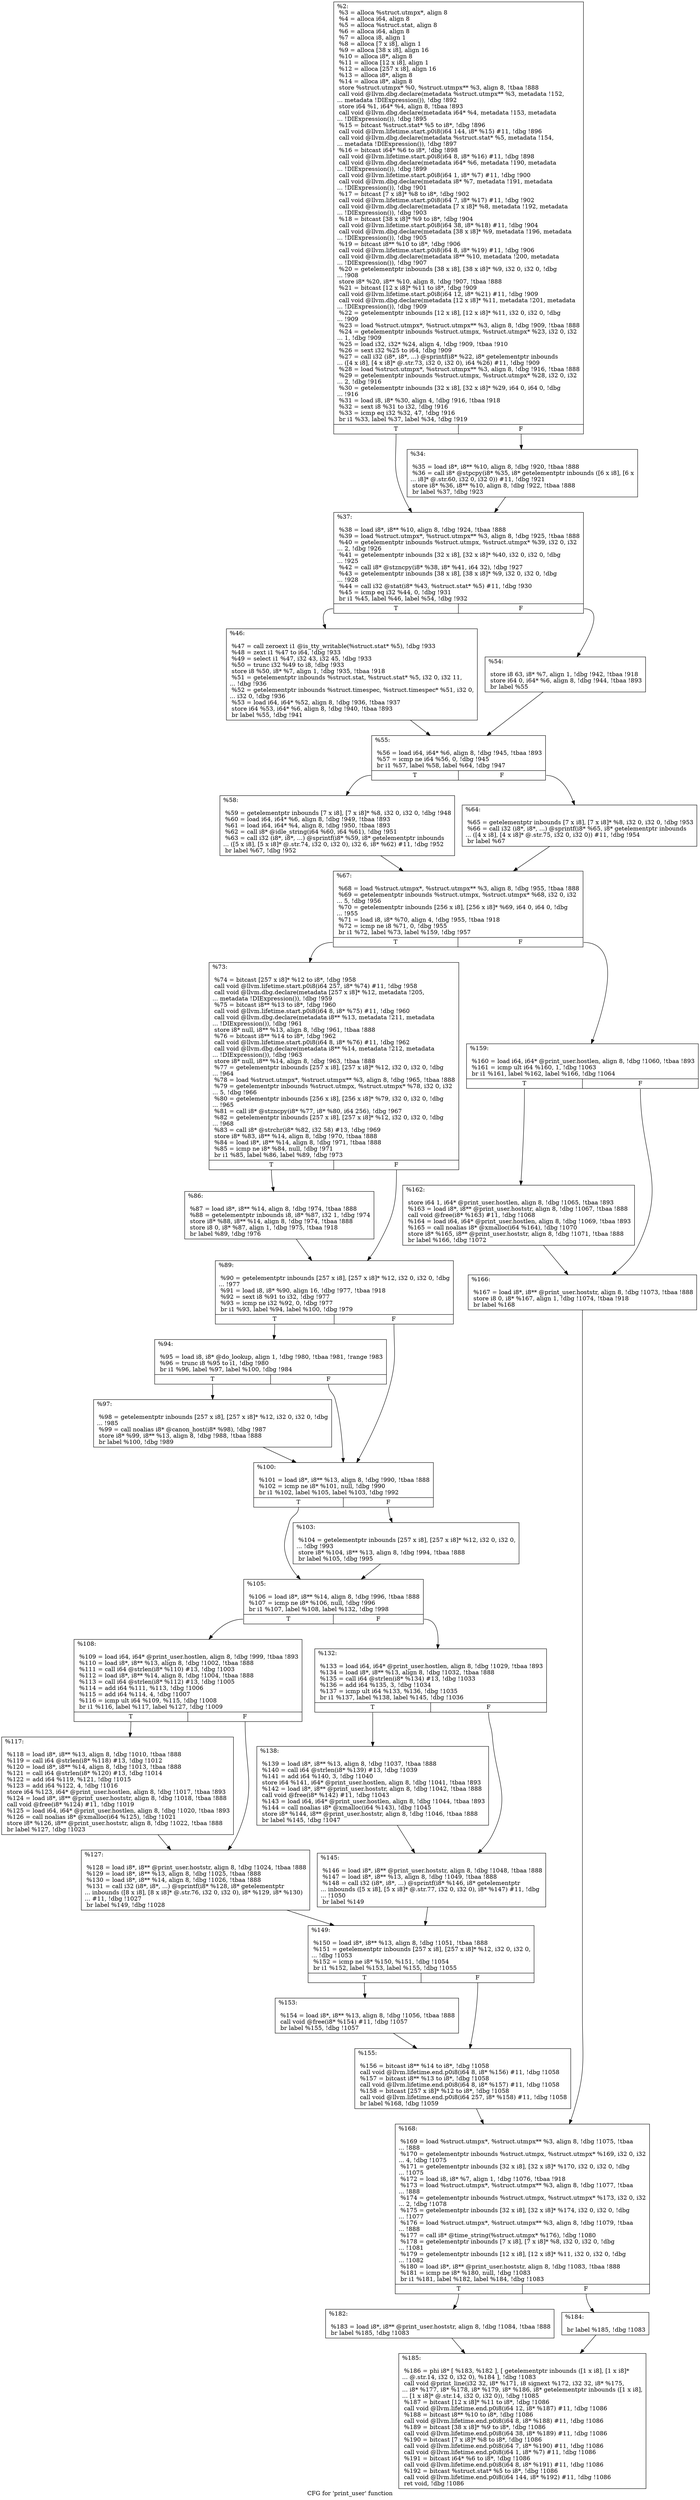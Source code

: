 digraph "CFG for 'print_user' function" {
	label="CFG for 'print_user' function";

	Node0x1009c20 [shape=record,label="{%2:\l  %3 = alloca %struct.utmpx*, align 8\l  %4 = alloca i64, align 8\l  %5 = alloca %struct.stat, align 8\l  %6 = alloca i64, align 8\l  %7 = alloca i8, align 1\l  %8 = alloca [7 x i8], align 1\l  %9 = alloca [38 x i8], align 16\l  %10 = alloca i8*, align 8\l  %11 = alloca [12 x i8], align 1\l  %12 = alloca [257 x i8], align 16\l  %13 = alloca i8*, align 8\l  %14 = alloca i8*, align 8\l  store %struct.utmpx* %0, %struct.utmpx** %3, align 8, !tbaa !888\l  call void @llvm.dbg.declare(metadata %struct.utmpx** %3, metadata !152,\l... metadata !DIExpression()), !dbg !892\l  store i64 %1, i64* %4, align 8, !tbaa !893\l  call void @llvm.dbg.declare(metadata i64* %4, metadata !153, metadata\l... !DIExpression()), !dbg !895\l  %15 = bitcast %struct.stat* %5 to i8*, !dbg !896\l  call void @llvm.lifetime.start.p0i8(i64 144, i8* %15) #11, !dbg !896\l  call void @llvm.dbg.declare(metadata %struct.stat* %5, metadata !154,\l... metadata !DIExpression()), !dbg !897\l  %16 = bitcast i64* %6 to i8*, !dbg !898\l  call void @llvm.lifetime.start.p0i8(i64 8, i8* %16) #11, !dbg !898\l  call void @llvm.dbg.declare(metadata i64* %6, metadata !190, metadata\l... !DIExpression()), !dbg !899\l  call void @llvm.lifetime.start.p0i8(i64 1, i8* %7) #11, !dbg !900\l  call void @llvm.dbg.declare(metadata i8* %7, metadata !191, metadata\l... !DIExpression()), !dbg !901\l  %17 = bitcast [7 x i8]* %8 to i8*, !dbg !902\l  call void @llvm.lifetime.start.p0i8(i64 7, i8* %17) #11, !dbg !902\l  call void @llvm.dbg.declare(metadata [7 x i8]* %8, metadata !192, metadata\l... !DIExpression()), !dbg !903\l  %18 = bitcast [38 x i8]* %9 to i8*, !dbg !904\l  call void @llvm.lifetime.start.p0i8(i64 38, i8* %18) #11, !dbg !904\l  call void @llvm.dbg.declare(metadata [38 x i8]* %9, metadata !196, metadata\l... !DIExpression()), !dbg !905\l  %19 = bitcast i8** %10 to i8*, !dbg !906\l  call void @llvm.lifetime.start.p0i8(i64 8, i8* %19) #11, !dbg !906\l  call void @llvm.dbg.declare(metadata i8** %10, metadata !200, metadata\l... !DIExpression()), !dbg !907\l  %20 = getelementptr inbounds [38 x i8], [38 x i8]* %9, i32 0, i32 0, !dbg\l... !908\l  store i8* %20, i8** %10, align 8, !dbg !907, !tbaa !888\l  %21 = bitcast [12 x i8]* %11 to i8*, !dbg !909\l  call void @llvm.lifetime.start.p0i8(i64 12, i8* %21) #11, !dbg !909\l  call void @llvm.dbg.declare(metadata [12 x i8]* %11, metadata !201, metadata\l... !DIExpression()), !dbg !909\l  %22 = getelementptr inbounds [12 x i8], [12 x i8]* %11, i32 0, i32 0, !dbg\l... !909\l  %23 = load %struct.utmpx*, %struct.utmpx** %3, align 8, !dbg !909, !tbaa !888\l  %24 = getelementptr inbounds %struct.utmpx, %struct.utmpx* %23, i32 0, i32\l... 1, !dbg !909\l  %25 = load i32, i32* %24, align 4, !dbg !909, !tbaa !910\l  %26 = sext i32 %25 to i64, !dbg !909\l  %27 = call i32 (i8*, i8*, ...) @sprintf(i8* %22, i8* getelementptr inbounds\l... ([4 x i8], [4 x i8]* @.str.73, i32 0, i32 0), i64 %26) #11, !dbg !909\l  %28 = load %struct.utmpx*, %struct.utmpx** %3, align 8, !dbg !916, !tbaa !888\l  %29 = getelementptr inbounds %struct.utmpx, %struct.utmpx* %28, i32 0, i32\l... 2, !dbg !916\l  %30 = getelementptr inbounds [32 x i8], [32 x i8]* %29, i64 0, i64 0, !dbg\l... !916\l  %31 = load i8, i8* %30, align 4, !dbg !916, !tbaa !918\l  %32 = sext i8 %31 to i32, !dbg !916\l  %33 = icmp eq i32 %32, 47, !dbg !916\l  br i1 %33, label %37, label %34, !dbg !919\l|{<s0>T|<s1>F}}"];
	Node0x1009c20:s0 -> Node0x100bb10;
	Node0x1009c20:s1 -> Node0x100bac0;
	Node0x100bac0 [shape=record,label="{%34:\l\l  %35 = load i8*, i8** %10, align 8, !dbg !920, !tbaa !888\l  %36 = call i8* @stpcpy(i8* %35, i8* getelementptr inbounds ([6 x i8], [6 x\l... i8]* @.str.60, i32 0, i32 0)) #11, !dbg !921\l  store i8* %36, i8** %10, align 8, !dbg !922, !tbaa !888\l  br label %37, !dbg !923\l}"];
	Node0x100bac0 -> Node0x100bb10;
	Node0x100bb10 [shape=record,label="{%37:\l\l  %38 = load i8*, i8** %10, align 8, !dbg !924, !tbaa !888\l  %39 = load %struct.utmpx*, %struct.utmpx** %3, align 8, !dbg !925, !tbaa !888\l  %40 = getelementptr inbounds %struct.utmpx, %struct.utmpx* %39, i32 0, i32\l... 2, !dbg !926\l  %41 = getelementptr inbounds [32 x i8], [32 x i8]* %40, i32 0, i32 0, !dbg\l... !925\l  %42 = call i8* @stzncpy(i8* %38, i8* %41, i64 32), !dbg !927\l  %43 = getelementptr inbounds [38 x i8], [38 x i8]* %9, i32 0, i32 0, !dbg\l... !928\l  %44 = call i32 @stat(i8* %43, %struct.stat* %5) #11, !dbg !930\l  %45 = icmp eq i32 %44, 0, !dbg !931\l  br i1 %45, label %46, label %54, !dbg !932\l|{<s0>T|<s1>F}}"];
	Node0x100bb10:s0 -> Node0x100bb60;
	Node0x100bb10:s1 -> Node0x100bbb0;
	Node0x100bb60 [shape=record,label="{%46:\l\l  %47 = call zeroext i1 @is_tty_writable(%struct.stat* %5), !dbg !933\l  %48 = zext i1 %47 to i64, !dbg !933\l  %49 = select i1 %47, i32 43, i32 45, !dbg !933\l  %50 = trunc i32 %49 to i8, !dbg !933\l  store i8 %50, i8* %7, align 1, !dbg !935, !tbaa !918\l  %51 = getelementptr inbounds %struct.stat, %struct.stat* %5, i32 0, i32 11,\l... !dbg !936\l  %52 = getelementptr inbounds %struct.timespec, %struct.timespec* %51, i32 0,\l... i32 0, !dbg !936\l  %53 = load i64, i64* %52, align 8, !dbg !936, !tbaa !937\l  store i64 %53, i64* %6, align 8, !dbg !940, !tbaa !893\l  br label %55, !dbg !941\l}"];
	Node0x100bb60 -> Node0x100bc00;
	Node0x100bbb0 [shape=record,label="{%54:\l\l  store i8 63, i8* %7, align 1, !dbg !942, !tbaa !918\l  store i64 0, i64* %6, align 8, !dbg !944, !tbaa !893\l  br label %55\l}"];
	Node0x100bbb0 -> Node0x100bc00;
	Node0x100bc00 [shape=record,label="{%55:\l\l  %56 = load i64, i64* %6, align 8, !dbg !945, !tbaa !893\l  %57 = icmp ne i64 %56, 0, !dbg !945\l  br i1 %57, label %58, label %64, !dbg !947\l|{<s0>T|<s1>F}}"];
	Node0x100bc00:s0 -> Node0x100bc50;
	Node0x100bc00:s1 -> Node0x100bca0;
	Node0x100bc50 [shape=record,label="{%58:\l\l  %59 = getelementptr inbounds [7 x i8], [7 x i8]* %8, i32 0, i32 0, !dbg !948\l  %60 = load i64, i64* %6, align 8, !dbg !949, !tbaa !893\l  %61 = load i64, i64* %4, align 8, !dbg !950, !tbaa !893\l  %62 = call i8* @idle_string(i64 %60, i64 %61), !dbg !951\l  %63 = call i32 (i8*, i8*, ...) @sprintf(i8* %59, i8* getelementptr inbounds\l... ([5 x i8], [5 x i8]* @.str.74, i32 0, i32 0), i32 6, i8* %62) #11, !dbg !952\l  br label %67, !dbg !952\l}"];
	Node0x100bc50 -> Node0x100bcf0;
	Node0x100bca0 [shape=record,label="{%64:\l\l  %65 = getelementptr inbounds [7 x i8], [7 x i8]* %8, i32 0, i32 0, !dbg !953\l  %66 = call i32 (i8*, i8*, ...) @sprintf(i8* %65, i8* getelementptr inbounds\l... ([4 x i8], [4 x i8]* @.str.75, i32 0, i32 0)) #11, !dbg !954\l  br label %67\l}"];
	Node0x100bca0 -> Node0x100bcf0;
	Node0x100bcf0 [shape=record,label="{%67:\l\l  %68 = load %struct.utmpx*, %struct.utmpx** %3, align 8, !dbg !955, !tbaa !888\l  %69 = getelementptr inbounds %struct.utmpx, %struct.utmpx* %68, i32 0, i32\l... 5, !dbg !956\l  %70 = getelementptr inbounds [256 x i8], [256 x i8]* %69, i64 0, i64 0, !dbg\l... !955\l  %71 = load i8, i8* %70, align 4, !dbg !955, !tbaa !918\l  %72 = icmp ne i8 %71, 0, !dbg !955\l  br i1 %72, label %73, label %159, !dbg !957\l|{<s0>T|<s1>F}}"];
	Node0x100bcf0:s0 -> Node0x1014930;
	Node0x100bcf0:s1 -> Node0x1014e80;
	Node0x1014930 [shape=record,label="{%73:\l\l  %74 = bitcast [257 x i8]* %12 to i8*, !dbg !958\l  call void @llvm.lifetime.start.p0i8(i64 257, i8* %74) #11, !dbg !958\l  call void @llvm.dbg.declare(metadata [257 x i8]* %12, metadata !205,\l... metadata !DIExpression()), !dbg !959\l  %75 = bitcast i8** %13 to i8*, !dbg !960\l  call void @llvm.lifetime.start.p0i8(i64 8, i8* %75) #11, !dbg !960\l  call void @llvm.dbg.declare(metadata i8** %13, metadata !211, metadata\l... !DIExpression()), !dbg !961\l  store i8* null, i8** %13, align 8, !dbg !961, !tbaa !888\l  %76 = bitcast i8** %14 to i8*, !dbg !962\l  call void @llvm.lifetime.start.p0i8(i64 8, i8* %76) #11, !dbg !962\l  call void @llvm.dbg.declare(metadata i8** %14, metadata !212, metadata\l... !DIExpression()), !dbg !963\l  store i8* null, i8** %14, align 8, !dbg !963, !tbaa !888\l  %77 = getelementptr inbounds [257 x i8], [257 x i8]* %12, i32 0, i32 0, !dbg\l... !964\l  %78 = load %struct.utmpx*, %struct.utmpx** %3, align 8, !dbg !965, !tbaa !888\l  %79 = getelementptr inbounds %struct.utmpx, %struct.utmpx* %78, i32 0, i32\l... 5, !dbg !966\l  %80 = getelementptr inbounds [256 x i8], [256 x i8]* %79, i32 0, i32 0, !dbg\l... !965\l  %81 = call i8* @stzncpy(i8* %77, i8* %80, i64 256), !dbg !967\l  %82 = getelementptr inbounds [257 x i8], [257 x i8]* %12, i32 0, i32 0, !dbg\l... !968\l  %83 = call i8* @strchr(i8* %82, i32 58) #13, !dbg !969\l  store i8* %83, i8** %14, align 8, !dbg !970, !tbaa !888\l  %84 = load i8*, i8** %14, align 8, !dbg !971, !tbaa !888\l  %85 = icmp ne i8* %84, null, !dbg !971\l  br i1 %85, label %86, label %89, !dbg !973\l|{<s0>T|<s1>F}}"];
	Node0x1014930:s0 -> Node0x1014980;
	Node0x1014930:s1 -> Node0x10149d0;
	Node0x1014980 [shape=record,label="{%86:\l\l  %87 = load i8*, i8** %14, align 8, !dbg !974, !tbaa !888\l  %88 = getelementptr inbounds i8, i8* %87, i32 1, !dbg !974\l  store i8* %88, i8** %14, align 8, !dbg !974, !tbaa !888\l  store i8 0, i8* %87, align 1, !dbg !975, !tbaa !918\l  br label %89, !dbg !976\l}"];
	Node0x1014980 -> Node0x10149d0;
	Node0x10149d0 [shape=record,label="{%89:\l\l  %90 = getelementptr inbounds [257 x i8], [257 x i8]* %12, i32 0, i32 0, !dbg\l... !977\l  %91 = load i8, i8* %90, align 16, !dbg !977, !tbaa !918\l  %92 = sext i8 %91 to i32, !dbg !977\l  %93 = icmp ne i32 %92, 0, !dbg !977\l  br i1 %93, label %94, label %100, !dbg !979\l|{<s0>T|<s1>F}}"];
	Node0x10149d0:s0 -> Node0x1014a20;
	Node0x10149d0:s1 -> Node0x1014ac0;
	Node0x1014a20 [shape=record,label="{%94:\l\l  %95 = load i8, i8* @do_lookup, align 1, !dbg !980, !tbaa !981, !range !983\l  %96 = trunc i8 %95 to i1, !dbg !980\l  br i1 %96, label %97, label %100, !dbg !984\l|{<s0>T|<s1>F}}"];
	Node0x1014a20:s0 -> Node0x1014a70;
	Node0x1014a20:s1 -> Node0x1014ac0;
	Node0x1014a70 [shape=record,label="{%97:\l\l  %98 = getelementptr inbounds [257 x i8], [257 x i8]* %12, i32 0, i32 0, !dbg\l... !985\l  %99 = call noalias i8* @canon_host(i8* %98), !dbg !987\l  store i8* %99, i8** %13, align 8, !dbg !988, !tbaa !888\l  br label %100, !dbg !989\l}"];
	Node0x1014a70 -> Node0x1014ac0;
	Node0x1014ac0 [shape=record,label="{%100:\l\l  %101 = load i8*, i8** %13, align 8, !dbg !990, !tbaa !888\l  %102 = icmp ne i8* %101, null, !dbg !990\l  br i1 %102, label %105, label %103, !dbg !992\l|{<s0>T|<s1>F}}"];
	Node0x1014ac0:s0 -> Node0x1014b60;
	Node0x1014ac0:s1 -> Node0x1014b10;
	Node0x1014b10 [shape=record,label="{%103:\l\l  %104 = getelementptr inbounds [257 x i8], [257 x i8]* %12, i32 0, i32 0,\l... !dbg !993\l  store i8* %104, i8** %13, align 8, !dbg !994, !tbaa !888\l  br label %105, !dbg !995\l}"];
	Node0x1014b10 -> Node0x1014b60;
	Node0x1014b60 [shape=record,label="{%105:\l\l  %106 = load i8*, i8** %14, align 8, !dbg !996, !tbaa !888\l  %107 = icmp ne i8* %106, null, !dbg !996\l  br i1 %107, label %108, label %132, !dbg !998\l|{<s0>T|<s1>F}}"];
	Node0x1014b60:s0 -> Node0x1014bb0;
	Node0x1014b60:s1 -> Node0x1014ca0;
	Node0x1014bb0 [shape=record,label="{%108:\l\l  %109 = load i64, i64* @print_user.hostlen, align 8, !dbg !999, !tbaa !893\l  %110 = load i8*, i8** %13, align 8, !dbg !1002, !tbaa !888\l  %111 = call i64 @strlen(i8* %110) #13, !dbg !1003\l  %112 = load i8*, i8** %14, align 8, !dbg !1004, !tbaa !888\l  %113 = call i64 @strlen(i8* %112) #13, !dbg !1005\l  %114 = add i64 %111, %113, !dbg !1006\l  %115 = add i64 %114, 4, !dbg !1007\l  %116 = icmp ult i64 %109, %115, !dbg !1008\l  br i1 %116, label %117, label %127, !dbg !1009\l|{<s0>T|<s1>F}}"];
	Node0x1014bb0:s0 -> Node0x1014c00;
	Node0x1014bb0:s1 -> Node0x1014c50;
	Node0x1014c00 [shape=record,label="{%117:\l\l  %118 = load i8*, i8** %13, align 8, !dbg !1010, !tbaa !888\l  %119 = call i64 @strlen(i8* %118) #13, !dbg !1012\l  %120 = load i8*, i8** %14, align 8, !dbg !1013, !tbaa !888\l  %121 = call i64 @strlen(i8* %120) #13, !dbg !1014\l  %122 = add i64 %119, %121, !dbg !1015\l  %123 = add i64 %122, 4, !dbg !1016\l  store i64 %123, i64* @print_user.hostlen, align 8, !dbg !1017, !tbaa !893\l  %124 = load i8*, i8** @print_user.hoststr, align 8, !dbg !1018, !tbaa !888\l  call void @free(i8* %124) #11, !dbg !1019\l  %125 = load i64, i64* @print_user.hostlen, align 8, !dbg !1020, !tbaa !893\l  %126 = call noalias i8* @xmalloc(i64 %125), !dbg !1021\l  store i8* %126, i8** @print_user.hoststr, align 8, !dbg !1022, !tbaa !888\l  br label %127, !dbg !1023\l}"];
	Node0x1014c00 -> Node0x1014c50;
	Node0x1014c50 [shape=record,label="{%127:\l\l  %128 = load i8*, i8** @print_user.hoststr, align 8, !dbg !1024, !tbaa !888\l  %129 = load i8*, i8** %13, align 8, !dbg !1025, !tbaa !888\l  %130 = load i8*, i8** %14, align 8, !dbg !1026, !tbaa !888\l  %131 = call i32 (i8*, i8*, ...) @sprintf(i8* %128, i8* getelementptr\l... inbounds ([8 x i8], [8 x i8]* @.str.76, i32 0, i32 0), i8* %129, i8* %130)\l... #11, !dbg !1027\l  br label %149, !dbg !1028\l}"];
	Node0x1014c50 -> Node0x1014d90;
	Node0x1014ca0 [shape=record,label="{%132:\l\l  %133 = load i64, i64* @print_user.hostlen, align 8, !dbg !1029, !tbaa !893\l  %134 = load i8*, i8** %13, align 8, !dbg !1032, !tbaa !888\l  %135 = call i64 @strlen(i8* %134) #13, !dbg !1033\l  %136 = add i64 %135, 3, !dbg !1034\l  %137 = icmp ult i64 %133, %136, !dbg !1035\l  br i1 %137, label %138, label %145, !dbg !1036\l|{<s0>T|<s1>F}}"];
	Node0x1014ca0:s0 -> Node0x1014cf0;
	Node0x1014ca0:s1 -> Node0x1014d40;
	Node0x1014cf0 [shape=record,label="{%138:\l\l  %139 = load i8*, i8** %13, align 8, !dbg !1037, !tbaa !888\l  %140 = call i64 @strlen(i8* %139) #13, !dbg !1039\l  %141 = add i64 %140, 3, !dbg !1040\l  store i64 %141, i64* @print_user.hostlen, align 8, !dbg !1041, !tbaa !893\l  %142 = load i8*, i8** @print_user.hoststr, align 8, !dbg !1042, !tbaa !888\l  call void @free(i8* %142) #11, !dbg !1043\l  %143 = load i64, i64* @print_user.hostlen, align 8, !dbg !1044, !tbaa !893\l  %144 = call noalias i8* @xmalloc(i64 %143), !dbg !1045\l  store i8* %144, i8** @print_user.hoststr, align 8, !dbg !1046, !tbaa !888\l  br label %145, !dbg !1047\l}"];
	Node0x1014cf0 -> Node0x1014d40;
	Node0x1014d40 [shape=record,label="{%145:\l\l  %146 = load i8*, i8** @print_user.hoststr, align 8, !dbg !1048, !tbaa !888\l  %147 = load i8*, i8** %13, align 8, !dbg !1049, !tbaa !888\l  %148 = call i32 (i8*, i8*, ...) @sprintf(i8* %146, i8* getelementptr\l... inbounds ([5 x i8], [5 x i8]* @.str.77, i32 0, i32 0), i8* %147) #11, !dbg\l... !1050\l  br label %149\l}"];
	Node0x1014d40 -> Node0x1014d90;
	Node0x1014d90 [shape=record,label="{%149:\l\l  %150 = load i8*, i8** %13, align 8, !dbg !1051, !tbaa !888\l  %151 = getelementptr inbounds [257 x i8], [257 x i8]* %12, i32 0, i32 0,\l... !dbg !1053\l  %152 = icmp ne i8* %150, %151, !dbg !1054\l  br i1 %152, label %153, label %155, !dbg !1055\l|{<s0>T|<s1>F}}"];
	Node0x1014d90:s0 -> Node0x1014de0;
	Node0x1014d90:s1 -> Node0x1014e30;
	Node0x1014de0 [shape=record,label="{%153:\l\l  %154 = load i8*, i8** %13, align 8, !dbg !1056, !tbaa !888\l  call void @free(i8* %154) #11, !dbg !1057\l  br label %155, !dbg !1057\l}"];
	Node0x1014de0 -> Node0x1014e30;
	Node0x1014e30 [shape=record,label="{%155:\l\l  %156 = bitcast i8** %14 to i8*, !dbg !1058\l  call void @llvm.lifetime.end.p0i8(i64 8, i8* %156) #11, !dbg !1058\l  %157 = bitcast i8** %13 to i8*, !dbg !1058\l  call void @llvm.lifetime.end.p0i8(i64 8, i8* %157) #11, !dbg !1058\l  %158 = bitcast [257 x i8]* %12 to i8*, !dbg !1058\l  call void @llvm.lifetime.end.p0i8(i64 257, i8* %158) #11, !dbg !1058\l  br label %168, !dbg !1059\l}"];
	Node0x1014e30 -> Node0x1014f70;
	Node0x1014e80 [shape=record,label="{%159:\l\l  %160 = load i64, i64* @print_user.hostlen, align 8, !dbg !1060, !tbaa !893\l  %161 = icmp ult i64 %160, 1, !dbg !1063\l  br i1 %161, label %162, label %166, !dbg !1064\l|{<s0>T|<s1>F}}"];
	Node0x1014e80:s0 -> Node0x1014ed0;
	Node0x1014e80:s1 -> Node0x1014f20;
	Node0x1014ed0 [shape=record,label="{%162:\l\l  store i64 1, i64* @print_user.hostlen, align 8, !dbg !1065, !tbaa !893\l  %163 = load i8*, i8** @print_user.hoststr, align 8, !dbg !1067, !tbaa !888\l  call void @free(i8* %163) #11, !dbg !1068\l  %164 = load i64, i64* @print_user.hostlen, align 8, !dbg !1069, !tbaa !893\l  %165 = call noalias i8* @xmalloc(i64 %164), !dbg !1070\l  store i8* %165, i8** @print_user.hoststr, align 8, !dbg !1071, !tbaa !888\l  br label %166, !dbg !1072\l}"];
	Node0x1014ed0 -> Node0x1014f20;
	Node0x1014f20 [shape=record,label="{%166:\l\l  %167 = load i8*, i8** @print_user.hoststr, align 8, !dbg !1073, !tbaa !888\l  store i8 0, i8* %167, align 1, !dbg !1074, !tbaa !918\l  br label %168\l}"];
	Node0x1014f20 -> Node0x1014f70;
	Node0x1014f70 [shape=record,label="{%168:\l\l  %169 = load %struct.utmpx*, %struct.utmpx** %3, align 8, !dbg !1075, !tbaa\l... !888\l  %170 = getelementptr inbounds %struct.utmpx, %struct.utmpx* %169, i32 0, i32\l... 4, !dbg !1075\l  %171 = getelementptr inbounds [32 x i8], [32 x i8]* %170, i32 0, i32 0, !dbg\l... !1075\l  %172 = load i8, i8* %7, align 1, !dbg !1076, !tbaa !918\l  %173 = load %struct.utmpx*, %struct.utmpx** %3, align 8, !dbg !1077, !tbaa\l... !888\l  %174 = getelementptr inbounds %struct.utmpx, %struct.utmpx* %173, i32 0, i32\l... 2, !dbg !1078\l  %175 = getelementptr inbounds [32 x i8], [32 x i8]* %174, i32 0, i32 0, !dbg\l... !1077\l  %176 = load %struct.utmpx*, %struct.utmpx** %3, align 8, !dbg !1079, !tbaa\l... !888\l  %177 = call i8* @time_string(%struct.utmpx* %176), !dbg !1080\l  %178 = getelementptr inbounds [7 x i8], [7 x i8]* %8, i32 0, i32 0, !dbg\l... !1081\l  %179 = getelementptr inbounds [12 x i8], [12 x i8]* %11, i32 0, i32 0, !dbg\l... !1082\l  %180 = load i8*, i8** @print_user.hoststr, align 8, !dbg !1083, !tbaa !888\l  %181 = icmp ne i8* %180, null, !dbg !1083\l  br i1 %181, label %182, label %184, !dbg !1083\l|{<s0>T|<s1>F}}"];
	Node0x1014f70:s0 -> Node0x1014fc0;
	Node0x1014f70:s1 -> Node0x1015010;
	Node0x1014fc0 [shape=record,label="{%182:\l\l  %183 = load i8*, i8** @print_user.hoststr, align 8, !dbg !1084, !tbaa !888\l  br label %185, !dbg !1083\l}"];
	Node0x1014fc0 -> Node0x1015060;
	Node0x1015010 [shape=record,label="{%184:\l\l  br label %185, !dbg !1083\l}"];
	Node0x1015010 -> Node0x1015060;
	Node0x1015060 [shape=record,label="{%185:\l\l  %186 = phi i8* [ %183, %182 ], [ getelementptr inbounds ([1 x i8], [1 x i8]*\l... @.str.14, i32 0, i32 0), %184 ], !dbg !1083\l  call void @print_line(i32 32, i8* %171, i8 signext %172, i32 32, i8* %175,\l... i8* %177, i8* %178, i8* %179, i8* %186, i8* getelementptr inbounds ([1 x i8],\l... [1 x i8]* @.str.14, i32 0, i32 0)), !dbg !1085\l  %187 = bitcast [12 x i8]* %11 to i8*, !dbg !1086\l  call void @llvm.lifetime.end.p0i8(i64 12, i8* %187) #11, !dbg !1086\l  %188 = bitcast i8** %10 to i8*, !dbg !1086\l  call void @llvm.lifetime.end.p0i8(i64 8, i8* %188) #11, !dbg !1086\l  %189 = bitcast [38 x i8]* %9 to i8*, !dbg !1086\l  call void @llvm.lifetime.end.p0i8(i64 38, i8* %189) #11, !dbg !1086\l  %190 = bitcast [7 x i8]* %8 to i8*, !dbg !1086\l  call void @llvm.lifetime.end.p0i8(i64 7, i8* %190) #11, !dbg !1086\l  call void @llvm.lifetime.end.p0i8(i64 1, i8* %7) #11, !dbg !1086\l  %191 = bitcast i64* %6 to i8*, !dbg !1086\l  call void @llvm.lifetime.end.p0i8(i64 8, i8* %191) #11, !dbg !1086\l  %192 = bitcast %struct.stat* %5 to i8*, !dbg !1086\l  call void @llvm.lifetime.end.p0i8(i64 144, i8* %192) #11, !dbg !1086\l  ret void, !dbg !1086\l}"];
}
